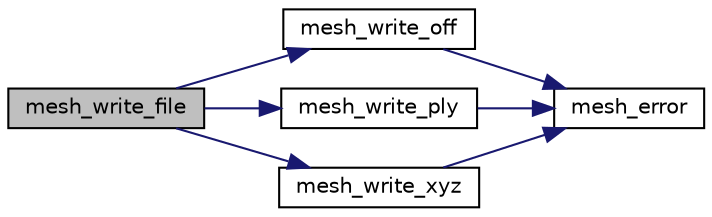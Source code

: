 digraph "mesh_write_file"
{
  edge [fontname="Helvetica",fontsize="10",labelfontname="Helvetica",labelfontsize="10"];
  node [fontname="Helvetica",fontsize="10",shape=record];
  rankdir="LR";
  Node1 [label="mesh_write_file",height=0.2,width=0.4,color="black", fillcolor="grey75", style="filled", fontcolor="black"];
  Node1 -> Node2 [color="midnightblue",fontsize="10",style="solid",fontname="Helvetica"];
  Node2 [label="mesh_write_off",height=0.2,width=0.4,color="black", fillcolor="white", style="filled",URL="$meshwrite_8c.html#a99f4a6724ea07424ab16f28de628816d",tooltip="Write a mesh to an OFF file. "];
  Node2 -> Node3 [color="midnightblue",fontsize="10",style="solid",fontname="Helvetica"];
  Node3 [label="mesh_error",height=0.2,width=0.4,color="black", fillcolor="white", style="filled",URL="$mesherror_8c.html#ae7b8a7a865a69704e4ed00410111749a",tooltip="Displays error message and exits. "];
  Node1 -> Node4 [color="midnightblue",fontsize="10",style="solid",fontname="Helvetica"];
  Node4 [label="mesh_write_ply",height=0.2,width=0.4,color="black", fillcolor="white", style="filled",URL="$meshwrite_8c.html#a3416e45fffcc287df6be33a2b60eb694",tooltip="Write a mesh to an PLY file. "];
  Node4 -> Node3 [color="midnightblue",fontsize="10",style="solid",fontname="Helvetica"];
  Node1 -> Node5 [color="midnightblue",fontsize="10",style="solid",fontname="Helvetica"];
  Node5 [label="mesh_write_xyz",height=0.2,width=0.4,color="black", fillcolor="white", style="filled",URL="$meshwrite_8c.html#a8af48a03b82f119eb880af77aa3100f5",tooltip="Write a mesh to an XYZ file. "];
  Node5 -> Node3 [color="midnightblue",fontsize="10",style="solid",fontname="Helvetica"];
}
